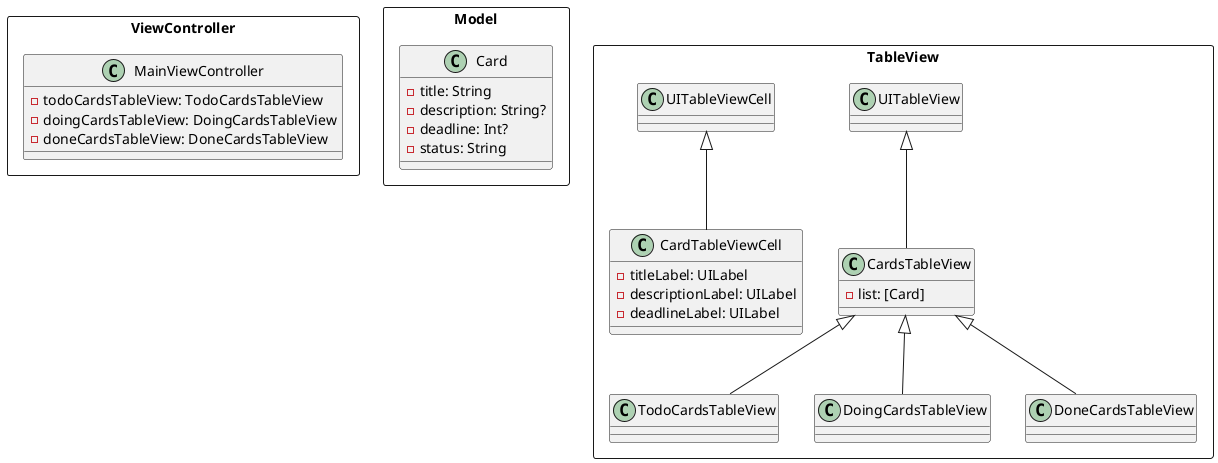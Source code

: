@startuml

package ViewController <<Rectangle>> {
    class MainViewController {
        -todoCardsTableView: TodoCardsTableView
        -doingCardsTableView: DoingCardsTableView
        -doneCardsTableView: DoneCardsTableView
    }
}

package Model <<Rectangle>> {
    class Card {
        -title: String
        -description: String?
        -deadline: Int?
        -status: String
    }
}


package TableView <<Rectangle>> {
    class UITableView

    class CardsTableView {
        -list: [Card]
    }

    class TodoCardsTableView {

    }

    class DoingCardsTableView {

    }

    class DoneCardsTableView {

    }

    UITableView <|-- CardsTableView
    CardsTableView <|-- TodoCardsTableView
    CardsTableView <|-- DoingCardsTableView
    CardsTableView <|-- DoneCardsTableView

    class UITableViewCell
    class CardTableViewCell {
        -titleLabel: UILabel
        -descriptionLabel: UILabel
        -deadlineLabel: UILabel
    }
    UITableViewCell <|-- CardTableViewCell
}

@enduml